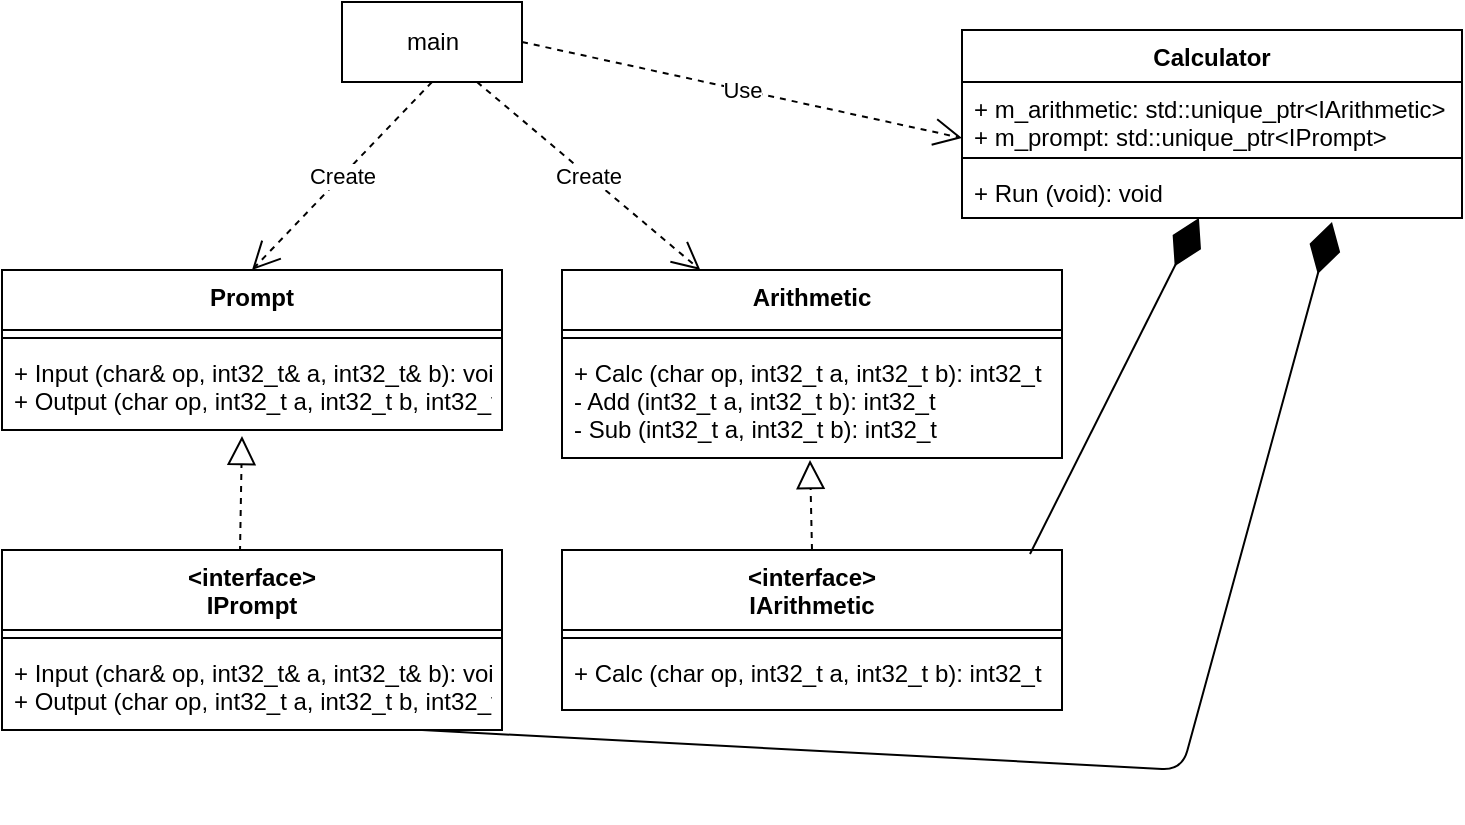 <mxfile>
    <diagram id="SSaeWhkw_4fbmAAi47F1" name="Page-1">
        <mxGraphModel dx="1132" dy="782" grid="1" gridSize="10" guides="1" tooltips="1" connect="1" arrows="1" fold="1" page="1" pageScale="1" pageWidth="827" pageHeight="1169" math="0" shadow="0">
            <root>
                <mxCell id="0"/>
                <mxCell id="1" parent="0"/>
                <mxCell id="2" value="Arithmetic" style="swimlane;fontStyle=1;align=center;verticalAlign=top;childLayout=stackLayout;horizontal=1;startSize=30;horizontalStack=0;resizeParent=1;resizeParentMax=0;resizeLast=0;collapsible=1;marginBottom=0;" parent="1" vertex="1">
                    <mxGeometry x="320" y="400" width="250" height="94" as="geometry">
                        <mxRectangle x="150" y="180" width="90" height="26" as="alternateBounds"/>
                    </mxGeometry>
                </mxCell>
                <mxCell id="4" value="" style="line;strokeWidth=1;fillColor=none;align=left;verticalAlign=middle;spacingTop=-1;spacingLeft=3;spacingRight=3;rotatable=0;labelPosition=right;points=[];portConstraint=eastwest;" parent="2" vertex="1">
                    <mxGeometry y="30" width="250" height="8" as="geometry"/>
                </mxCell>
                <mxCell id="5" value="+ Calc (char op, int32_t a, int32_t b): int32_t&#10;- Add (int32_t a, int32_t b): int32_t&#10;- Sub (int32_t a, int32_t b): int32_t" style="text;strokeColor=none;fillColor=none;align=left;verticalAlign=top;spacingLeft=4;spacingRight=4;overflow=hidden;rotatable=0;points=[[0,0.5],[1,0.5]];portConstraint=eastwest;" parent="2" vertex="1">
                    <mxGeometry y="38" width="250" height="56" as="geometry"/>
                </mxCell>
                <mxCell id="8" value="&lt;interface&gt;&#10;IArithmetic" style="swimlane;fontStyle=1;align=center;verticalAlign=top;childLayout=stackLayout;horizontal=1;startSize=40;horizontalStack=0;resizeParent=1;resizeParentMax=0;resizeLast=0;collapsible=1;marginBottom=0;" parent="1" vertex="1">
                    <mxGeometry x="320" y="540" width="250" height="80" as="geometry">
                        <mxRectangle x="210" y="350" width="100" height="40" as="alternateBounds"/>
                    </mxGeometry>
                </mxCell>
                <mxCell id="9" value="" style="line;strokeWidth=1;fillColor=none;align=left;verticalAlign=middle;spacingTop=-1;spacingLeft=3;spacingRight=3;rotatable=0;labelPosition=right;points=[];portConstraint=eastwest;" parent="8" vertex="1">
                    <mxGeometry y="40" width="250" height="8" as="geometry"/>
                </mxCell>
                <mxCell id="10" value="+ Calc (char op, int32_t a, int32_t b): int32_t" style="text;strokeColor=none;fillColor=none;align=left;verticalAlign=top;spacingLeft=4;spacingRight=4;overflow=hidden;rotatable=0;points=[[0,0.5],[1,0.5]];portConstraint=eastwest;" parent="8" vertex="1">
                    <mxGeometry y="48" width="250" height="32" as="geometry"/>
                </mxCell>
                <mxCell id="24" value="Calculator" style="swimlane;fontStyle=1;align=center;verticalAlign=top;childLayout=stackLayout;horizontal=1;startSize=26;horizontalStack=0;resizeParent=1;resizeParentMax=0;resizeLast=0;collapsible=1;marginBottom=0;" parent="1" vertex="1">
                    <mxGeometry x="520" y="280" width="250" height="94" as="geometry"/>
                </mxCell>
                <mxCell id="25" value="+ m_arithmetic: std::unique_ptr&lt;IArithmetic&gt;&#10;+ m_prompt: std::unique_ptr&lt;IPrompt&gt;" style="text;strokeColor=none;fillColor=none;align=left;verticalAlign=top;spacingLeft=4;spacingRight=4;overflow=hidden;rotatable=0;points=[[0,0.5],[1,0.5]];portConstraint=eastwest;" parent="24" vertex="1">
                    <mxGeometry y="26" width="250" height="34" as="geometry"/>
                </mxCell>
                <mxCell id="26" value="" style="line;strokeWidth=1;fillColor=none;align=left;verticalAlign=middle;spacingTop=-1;spacingLeft=3;spacingRight=3;rotatable=0;labelPosition=right;points=[];portConstraint=eastwest;" parent="24" vertex="1">
                    <mxGeometry y="60" width="250" height="8" as="geometry"/>
                </mxCell>
                <mxCell id="27" value="+ Run (void): void" style="text;strokeColor=none;fillColor=none;align=left;verticalAlign=top;spacingLeft=4;spacingRight=4;overflow=hidden;rotatable=0;points=[[0,0.5],[1,0.5]];portConstraint=eastwest;" parent="24" vertex="1">
                    <mxGeometry y="68" width="250" height="26" as="geometry"/>
                </mxCell>
                <mxCell id="28" value="main" style="html=1;" parent="1" vertex="1">
                    <mxGeometry x="210" y="266" width="90" height="40" as="geometry"/>
                </mxCell>
                <mxCell id="21" value="Prompt" style="swimlane;fontStyle=1;align=center;verticalAlign=top;childLayout=stackLayout;horizontal=1;startSize=30;horizontalStack=0;resizeParent=1;resizeParentMax=0;resizeLast=0;collapsible=1;marginBottom=0;" parent="1" vertex="1">
                    <mxGeometry x="40" y="400" width="250" height="80" as="geometry">
                        <mxRectangle x="150" y="180" width="90" height="26" as="alternateBounds"/>
                    </mxGeometry>
                </mxCell>
                <mxCell id="22" value="" style="line;strokeWidth=1;fillColor=none;align=left;verticalAlign=middle;spacingTop=-1;spacingLeft=3;spacingRight=3;rotatable=0;labelPosition=right;points=[];portConstraint=eastwest;" parent="21" vertex="1">
                    <mxGeometry y="30" width="250" height="8" as="geometry"/>
                </mxCell>
                <mxCell id="23" value="+ Input (char&amp; op, int32_t&amp; a, int32_t&amp; b): void&#10;+ Output (char op, int32_t a, int32_t b, int32_t ans): void" style="text;strokeColor=none;fillColor=none;align=left;verticalAlign=top;spacingLeft=4;spacingRight=4;overflow=hidden;rotatable=0;points=[[0,0.5],[1,0.5]];portConstraint=eastwest;" parent="21" vertex="1">
                    <mxGeometry y="38" width="250" height="42" as="geometry"/>
                </mxCell>
                <mxCell id="31" value="Use" style="endArrow=open;endSize=12;dashed=1;html=1;entryX=0;entryY=0.824;entryDx=0;entryDy=0;entryPerimeter=0;exitX=1;exitY=0.5;exitDx=0;exitDy=0;" parent="1" source="28" target="25" edge="1">
                    <mxGeometry width="160" relative="1" as="geometry">
                        <mxPoint x="280" y="190" as="sourcePoint"/>
                        <mxPoint x="440" y="190" as="targetPoint"/>
                    </mxGeometry>
                </mxCell>
                <mxCell id="32" value="" style="endArrow=diamondThin;endFill=1;endSize=24;html=1;exitX=0.936;exitY=0.025;exitDx=0;exitDy=0;exitPerimeter=0;" parent="1" source="8" target="27" edge="1">
                    <mxGeometry width="160" relative="1" as="geometry">
                        <mxPoint x="540" y="560" as="sourcePoint"/>
                        <mxPoint x="530" y="450" as="targetPoint"/>
                    </mxGeometry>
                </mxCell>
                <mxCell id="35" value="Create" style="endArrow=open;endSize=12;dashed=1;html=1;entryX=0.5;entryY=0;entryDx=0;entryDy=0;exitX=0.5;exitY=1;exitDx=0;exitDy=0;" parent="1" source="28" target="21" edge="1">
                    <mxGeometry width="160" relative="1" as="geometry">
                        <mxPoint x="260" y="320" as="sourcePoint"/>
                        <mxPoint x="530" y="344.016" as="targetPoint"/>
                    </mxGeometry>
                </mxCell>
                <mxCell id="36" value="Create" style="endArrow=open;endSize=12;dashed=1;html=1;exitX=0.75;exitY=1;exitDx=0;exitDy=0;" parent="1" source="28" target="2" edge="1">
                    <mxGeometry width="160" relative="1" as="geometry">
                        <mxPoint x="265" y="316" as="sourcePoint"/>
                        <mxPoint x="175" y="420" as="targetPoint"/>
                    </mxGeometry>
                </mxCell>
                <mxCell id="37" value="" style="endArrow=block;dashed=1;endFill=0;endSize=12;html=1;entryX=0.48;entryY=1.071;entryDx=0;entryDy=0;entryPerimeter=0;exitX=0.476;exitY=0.011;exitDx=0;exitDy=0;exitPerimeter=0;" parent="1" source="18" target="23" edge="1">
                    <mxGeometry width="160" relative="1" as="geometry">
                        <mxPoint x="440" y="680" as="sourcePoint"/>
                        <mxPoint x="185" y="498.992" as="targetPoint"/>
                    </mxGeometry>
                </mxCell>
                <mxCell id="18" value="&lt;interface&gt;&#10;IPrompt" style="swimlane;fontStyle=1;align=center;verticalAlign=top;childLayout=stackLayout;horizontal=1;startSize=40;horizontalStack=0;resizeParent=1;resizeParentMax=0;resizeLast=0;collapsible=1;marginBottom=0;" parent="1" vertex="1">
                    <mxGeometry x="40" y="540" width="250" height="90" as="geometry">
                        <mxRectangle x="150" y="180" width="90" height="26" as="alternateBounds"/>
                    </mxGeometry>
                </mxCell>
                <mxCell id="19" value="" style="line;strokeWidth=1;fillColor=none;align=left;verticalAlign=middle;spacingTop=-1;spacingLeft=3;spacingRight=3;rotatable=0;labelPosition=right;points=[];portConstraint=eastwest;" parent="18" vertex="1">
                    <mxGeometry y="40" width="250" height="8" as="geometry"/>
                </mxCell>
                <mxCell id="20" value="+ Input (char&amp; op, int32_t&amp; a, int32_t&amp; b): void&#10;+ Output (char op, int32_t a, int32_t b, int32_t ans): void" style="text;strokeColor=none;fillColor=none;align=left;verticalAlign=top;spacingLeft=4;spacingRight=4;overflow=hidden;rotatable=0;points=[[0,0.5],[1,0.5]];portConstraint=eastwest;" parent="18" vertex="1">
                    <mxGeometry y="48" width="250" height="42" as="geometry"/>
                </mxCell>
                <mxCell id="45" value="" style="endArrow=block;dashed=1;endFill=0;endSize=12;html=1;entryX=0.496;entryY=1.018;entryDx=0;entryDy=0;entryPerimeter=0;exitX=0.5;exitY=0;exitDx=0;exitDy=0;" parent="1" source="8" target="5" edge="1">
                    <mxGeometry width="160" relative="1" as="geometry">
                        <mxPoint x="175" y="550" as="sourcePoint"/>
                        <mxPoint x="170" y="492.982" as="targetPoint"/>
                    </mxGeometry>
                </mxCell>
                <mxCell id="46" value="" style="endArrow=diamondThin;endFill=1;endSize=24;html=1;exitX=0.84;exitY=1;exitDx=0;exitDy=0;exitPerimeter=0;entryX=0.74;entryY=1.077;entryDx=0;entryDy=0;entryPerimeter=0;" parent="1" source="20" target="27" edge="1">
                    <mxGeometry width="160" relative="1" as="geometry">
                        <mxPoint x="564" y="552" as="sourcePoint"/>
                        <mxPoint x="740" y="480" as="targetPoint"/>
                        <Array as="points">
                            <mxPoint x="630" y="650"/>
                        </Array>
                    </mxGeometry>
                </mxCell>
            </root>
        </mxGraphModel>
    </diagram>
</mxfile>